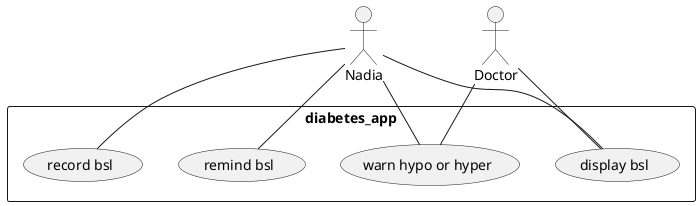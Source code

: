 @startuml stickman
actor Nadia
actor Doctor
rectangle diabetes_app {
 Doctor --   (display bsl)
 (display bsl) -- Nadia 
 Nadia -- (record bsl)
 Nadia -- (remind bsl)
Doctor -- (warn hypo or hyper) 
(warn hypo or hyper) -- Nadia
}
@enduml
